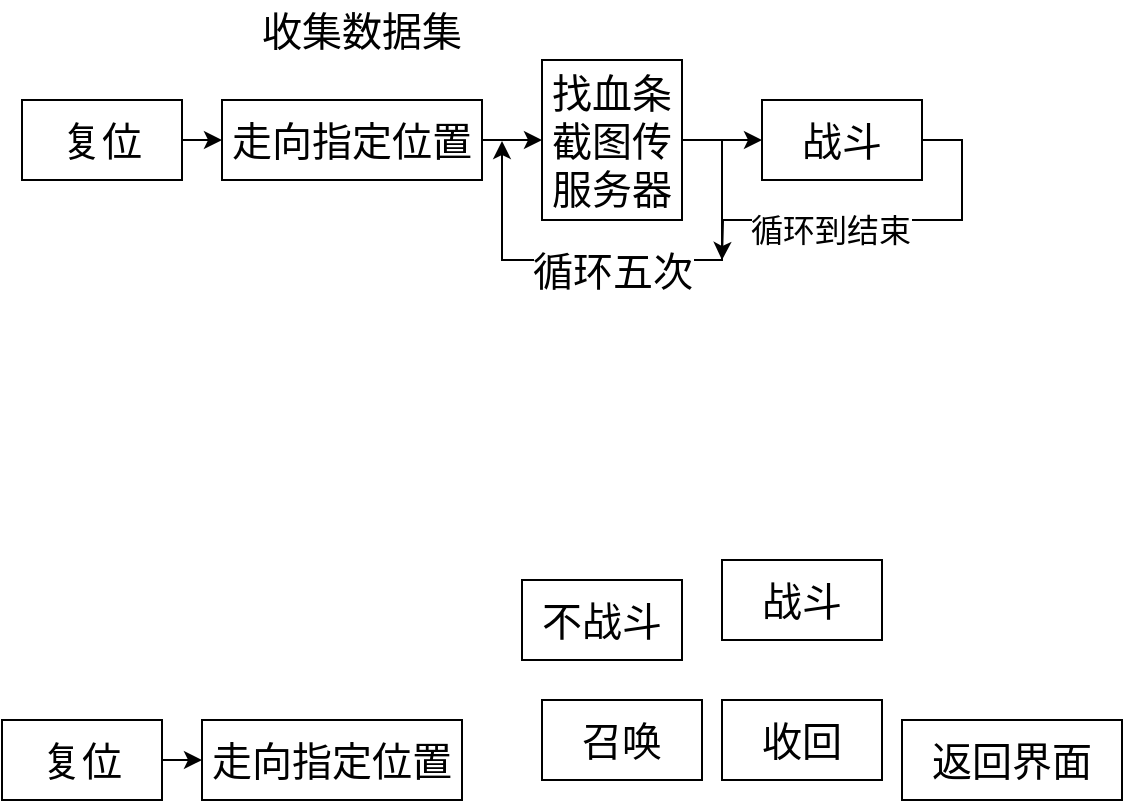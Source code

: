 <mxfile version="26.0.16">
  <diagram name="第 1 页" id="NnoXjJgjK0HlXypN2feK">
    <mxGraphModel dx="1050" dy="1691" grid="1" gridSize="10" guides="1" tooltips="1" connect="1" arrows="1" fold="1" page="1" pageScale="1" pageWidth="827" pageHeight="1169" math="0" shadow="0">
      <root>
        <mxCell id="0" />
        <mxCell id="1" parent="0" />
        <mxCell id="cIEJ3m5f7yOJOoQ0Mt_8-1" value="&lt;font style=&quot;font-size: 20px;&quot;&gt;召唤&lt;/font&gt;" style="rounded=0;whiteSpace=wrap;html=1;" vertex="1" parent="1">
          <mxGeometry x="280" y="-800" width="80" height="40" as="geometry" />
        </mxCell>
        <mxCell id="cIEJ3m5f7yOJOoQ0Mt_8-2" value="&lt;font style=&quot;font-size: 20px;&quot;&gt;收回&lt;/font&gt;" style="rounded=0;whiteSpace=wrap;html=1;" vertex="1" parent="1">
          <mxGeometry x="370" y="-800" width="80" height="40" as="geometry" />
        </mxCell>
        <mxCell id="cIEJ3m5f7yOJOoQ0Mt_8-3" value="&lt;font style=&quot;font-size: 20px;&quot;&gt;返回界面&lt;/font&gt;" style="rounded=0;whiteSpace=wrap;html=1;" vertex="1" parent="1">
          <mxGeometry x="460" y="-790" width="110" height="40" as="geometry" />
        </mxCell>
        <mxCell id="cIEJ3m5f7yOJOoQ0Mt_8-4" value="&lt;span style=&quot;font-size: 20px;&quot;&gt;战斗&lt;/span&gt;" style="rounded=0;whiteSpace=wrap;html=1;" vertex="1" parent="1">
          <mxGeometry x="370" y="-870" width="80" height="40" as="geometry" />
        </mxCell>
        <mxCell id="cIEJ3m5f7yOJOoQ0Mt_8-9" style="edgeStyle=orthogonalEdgeStyle;rounded=0;orthogonalLoop=1;jettySize=auto;html=1;exitX=1;exitY=0.5;exitDx=0;exitDy=0;entryX=0;entryY=0.5;entryDx=0;entryDy=0;" edge="1" parent="1" source="cIEJ3m5f7yOJOoQ0Mt_8-5" target="cIEJ3m5f7yOJOoQ0Mt_8-7">
          <mxGeometry relative="1" as="geometry" />
        </mxCell>
        <mxCell id="cIEJ3m5f7yOJOoQ0Mt_8-5" value="&lt;font style=&quot;font-size: 20px;&quot;&gt;复位&lt;/font&gt;" style="rounded=0;whiteSpace=wrap;html=1;" vertex="1" parent="1">
          <mxGeometry x="10" y="-790" width="80" height="40" as="geometry" />
        </mxCell>
        <mxCell id="cIEJ3m5f7yOJOoQ0Mt_8-7" value="&lt;font style=&quot;font-size: 20px;&quot;&gt;走向指定位置&lt;/font&gt;" style="rounded=0;whiteSpace=wrap;html=1;" vertex="1" parent="1">
          <mxGeometry x="110" y="-790" width="130" height="40" as="geometry" />
        </mxCell>
        <mxCell id="cIEJ3m5f7yOJOoQ0Mt_8-11" value="&lt;font style=&quot;font-size: 20px;&quot;&gt;收集数据集&lt;/font&gt;" style="text;html=1;align=center;verticalAlign=middle;whiteSpace=wrap;rounded=0;" vertex="1" parent="1">
          <mxGeometry x="90" y="-1150" width="200" height="30" as="geometry" />
        </mxCell>
        <mxCell id="cIEJ3m5f7yOJOoQ0Mt_8-12" style="edgeStyle=orthogonalEdgeStyle;rounded=0;orthogonalLoop=1;jettySize=auto;html=1;exitX=1;exitY=0.5;exitDx=0;exitDy=0;entryX=0;entryY=0.5;entryDx=0;entryDy=0;" edge="1" parent="1" source="cIEJ3m5f7yOJOoQ0Mt_8-13" target="cIEJ3m5f7yOJOoQ0Mt_8-14">
          <mxGeometry relative="1" as="geometry" />
        </mxCell>
        <mxCell id="cIEJ3m5f7yOJOoQ0Mt_8-13" value="&lt;font style=&quot;font-size: 20px;&quot;&gt;复位&lt;/font&gt;" style="rounded=0;whiteSpace=wrap;html=1;" vertex="1" parent="1">
          <mxGeometry x="20" y="-1100" width="80" height="40" as="geometry" />
        </mxCell>
        <mxCell id="cIEJ3m5f7yOJOoQ0Mt_8-17" style="edgeStyle=orthogonalEdgeStyle;rounded=0;orthogonalLoop=1;jettySize=auto;html=1;exitX=1;exitY=0.5;exitDx=0;exitDy=0;entryX=0;entryY=0.5;entryDx=0;entryDy=0;" edge="1" parent="1" source="cIEJ3m5f7yOJOoQ0Mt_8-14" target="cIEJ3m5f7yOJOoQ0Mt_8-16">
          <mxGeometry relative="1" as="geometry" />
        </mxCell>
        <mxCell id="cIEJ3m5f7yOJOoQ0Mt_8-14" value="&lt;font style=&quot;font-size: 20px;&quot;&gt;走向指定位置&lt;/font&gt;" style="rounded=0;whiteSpace=wrap;html=1;" vertex="1" parent="1">
          <mxGeometry x="120" y="-1100" width="130" height="40" as="geometry" />
        </mxCell>
        <mxCell id="cIEJ3m5f7yOJOoQ0Mt_8-21" style="edgeStyle=orthogonalEdgeStyle;rounded=0;orthogonalLoop=1;jettySize=auto;html=1;exitX=1;exitY=0.5;exitDx=0;exitDy=0;" edge="1" parent="1" source="cIEJ3m5f7yOJOoQ0Mt_8-16">
          <mxGeometry relative="1" as="geometry">
            <mxPoint x="260" y="-1080" as="targetPoint" />
          </mxGeometry>
        </mxCell>
        <mxCell id="cIEJ3m5f7yOJOoQ0Mt_8-22" value="&lt;font style=&quot;font-size: 20px;&quot;&gt;循环五次&lt;/font&gt;" style="edgeLabel;html=1;align=center;verticalAlign=middle;resizable=0;points=[];" vertex="1" connectable="0" parent="cIEJ3m5f7yOJOoQ0Mt_8-21">
          <mxGeometry x="0.082" y="5" relative="1" as="geometry">
            <mxPoint as="offset" />
          </mxGeometry>
        </mxCell>
        <mxCell id="cIEJ3m5f7yOJOoQ0Mt_8-25" style="edgeStyle=orthogonalEdgeStyle;rounded=0;orthogonalLoop=1;jettySize=auto;html=1;" edge="1" parent="1" source="cIEJ3m5f7yOJOoQ0Mt_8-16" target="cIEJ3m5f7yOJOoQ0Mt_8-24">
          <mxGeometry relative="1" as="geometry" />
        </mxCell>
        <mxCell id="cIEJ3m5f7yOJOoQ0Mt_8-16" value="&lt;font style=&quot;font-size: 20px;&quot;&gt;找血条截图传服务器&lt;/font&gt;" style="rounded=0;whiteSpace=wrap;html=1;" vertex="1" parent="1">
          <mxGeometry x="280" y="-1120" width="70" height="80" as="geometry" />
        </mxCell>
        <mxCell id="cIEJ3m5f7yOJOoQ0Mt_8-18" value="&lt;span style=&quot;font-size: 20px;&quot;&gt;不战斗&lt;/span&gt;" style="rounded=0;whiteSpace=wrap;html=1;" vertex="1" parent="1">
          <mxGeometry x="270" y="-860" width="80" height="40" as="geometry" />
        </mxCell>
        <mxCell id="cIEJ3m5f7yOJOoQ0Mt_8-26" style="edgeStyle=orthogonalEdgeStyle;rounded=0;orthogonalLoop=1;jettySize=auto;html=1;exitX=1;exitY=0.5;exitDx=0;exitDy=0;" edge="1" parent="1" source="cIEJ3m5f7yOJOoQ0Mt_8-24">
          <mxGeometry relative="1" as="geometry">
            <mxPoint x="370" y="-1020" as="targetPoint" />
          </mxGeometry>
        </mxCell>
        <mxCell id="cIEJ3m5f7yOJOoQ0Mt_8-27" value="&lt;font style=&quot;font-size: 16px;&quot;&gt;循环到结束&lt;/font&gt;" style="edgeLabel;html=1;align=center;verticalAlign=middle;resizable=0;points=[];" vertex="1" connectable="0" parent="cIEJ3m5f7yOJOoQ0Mt_8-26">
          <mxGeometry x="0.265" y="5" relative="1" as="geometry">
            <mxPoint as="offset" />
          </mxGeometry>
        </mxCell>
        <mxCell id="cIEJ3m5f7yOJOoQ0Mt_8-24" value="&lt;span style=&quot;font-size: 20px;&quot;&gt;战斗&lt;/span&gt;" style="rounded=0;whiteSpace=wrap;html=1;" vertex="1" parent="1">
          <mxGeometry x="390" y="-1100" width="80" height="40" as="geometry" />
        </mxCell>
      </root>
    </mxGraphModel>
  </diagram>
</mxfile>
